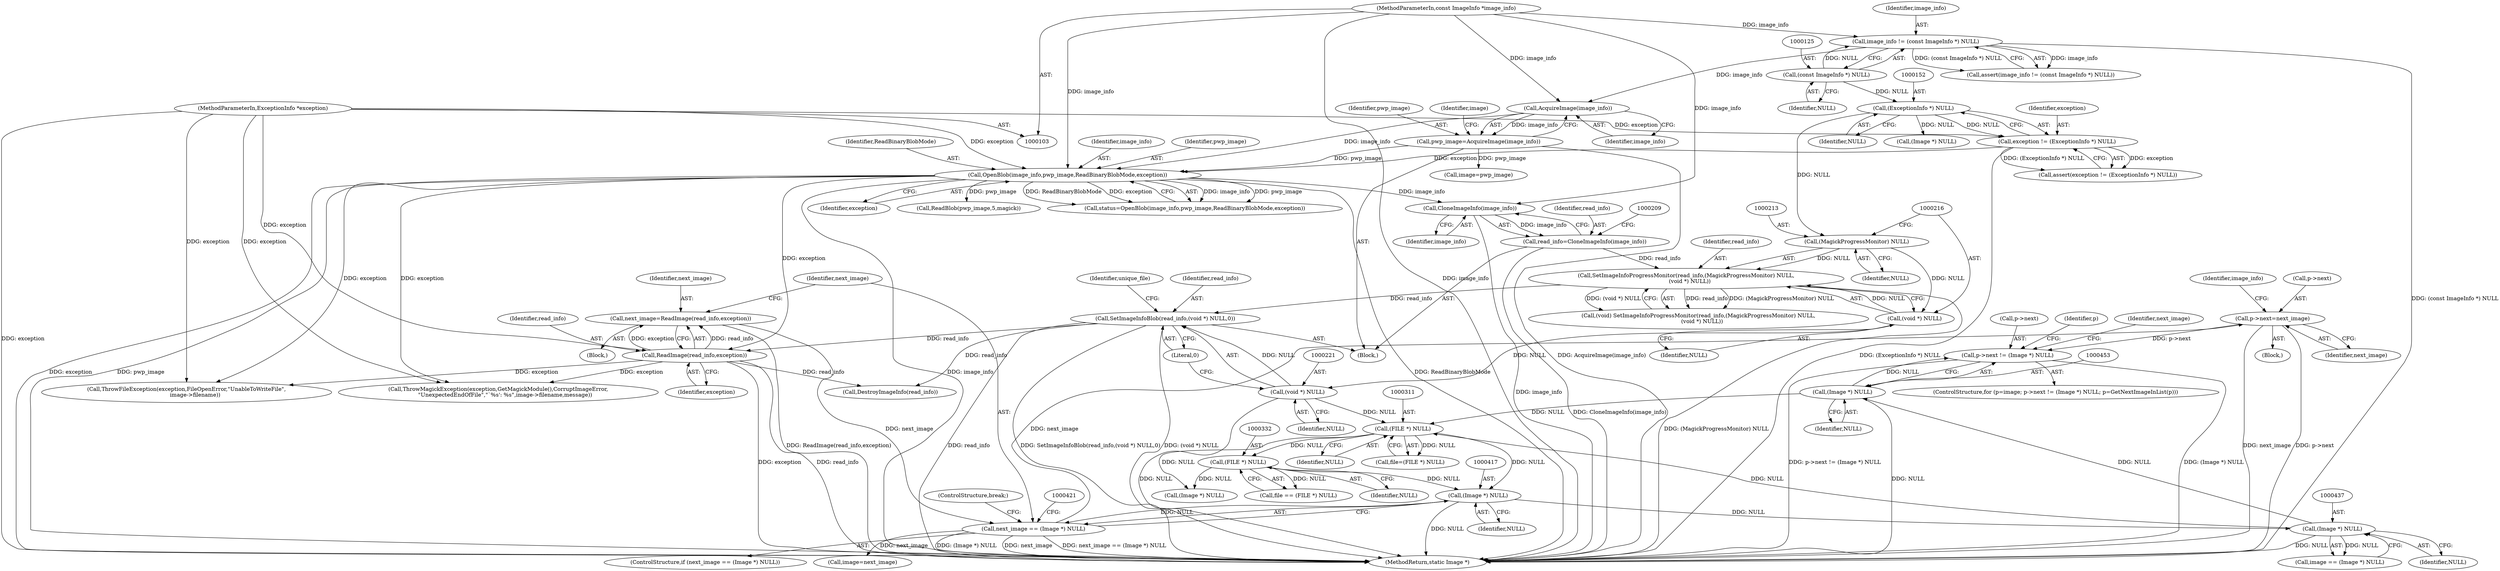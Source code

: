 digraph "0_ImageMagick_ecc03a2518c2b7dd375fde3a040fdae0bdf6a521@pointer" {
"1000473" [label="(Call,p->next=next_image)"];
"1000414" [label="(Call,next_image == (Image *) NULL)"];
"1000408" [label="(Call,next_image=ReadImage(read_info,exception))"];
"1000410" [label="(Call,ReadImage(read_info,exception))"];
"1000218" [label="(Call,SetImageInfoBlob(read_info,(void *) NULL,0))"];
"1000210" [label="(Call,SetImageInfoProgressMonitor(read_info,(MagickProgressMonitor) NULL,\n    (void *) NULL))"];
"1000204" [label="(Call,read_info=CloneImageInfo(image_info))"];
"1000206" [label="(Call,CloneImageInfo(image_info))"];
"1000169" [label="(Call,OpenBlob(image_info,pwp_image,ReadBinaryBlobMode,exception))"];
"1000162" [label="(Call,AcquireImage(image_info))"];
"1000122" [label="(Call,image_info != (const ImageInfo *) NULL)"];
"1000104" [label="(MethodParameterIn,const ImageInfo *image_info)"];
"1000124" [label="(Call,(const ImageInfo *) NULL)"];
"1000160" [label="(Call,pwp_image=AcquireImage(image_info))"];
"1000149" [label="(Call,exception != (ExceptionInfo *) NULL)"];
"1000105" [label="(MethodParameterIn,ExceptionInfo *exception)"];
"1000151" [label="(Call,(ExceptionInfo *) NULL)"];
"1000212" [label="(Call,(MagickProgressMonitor) NULL)"];
"1000215" [label="(Call,(void *) NULL)"];
"1000220" [label="(Call,(void *) NULL)"];
"1000416" [label="(Call,(Image *) NULL)"];
"1000310" [label="(Call,(FILE *) NULL)"];
"1000436" [label="(Call,(Image *) NULL)"];
"1000452" [label="(Call,(Image *) NULL)"];
"1000331" [label="(Call,(FILE *) NULL)"];
"1000448" [label="(Call,p->next != (Image *) NULL)"];
"1000204" [label="(Call,read_info=CloneImageInfo(image_info))"];
"1000124" [label="(Call,(const ImageInfo *) NULL)"];
"1000438" [label="(Identifier,NULL)"];
"1000443" [label="(Block,)"];
"1000416" [label="(Call,(Image *) NULL)"];
"1000473" [label="(Call,p->next=next_image)"];
"1000456" [label="(Identifier,p)"];
"1000312" [label="(Identifier,NULL)"];
"1000434" [label="(Call,image == (Image *) NULL)"];
"1000225" [label="(Identifier,unique_file)"];
"1000308" [label="(Call,file=(FILE *) NULL)"];
"1000172" [label="(Identifier,ReadBinaryBlobMode)"];
"1000179" [label="(Call,(Image *) NULL)"];
"1000222" [label="(Identifier,NULL)"];
"1000165" [label="(Identifier,image)"];
"1000173" [label="(Identifier,exception)"];
"1000329" [label="(Call,file == (FILE *) NULL)"];
"1000123" [label="(Identifier,image_info)"];
"1000212" [label="(Call,(MagickProgressMonitor) NULL)"];
"1000333" [label="(Identifier,NULL)"];
"1000439" [label="(Call,image=next_image)"];
"1000105" [label="(MethodParameterIn,ExceptionInfo *exception)"];
"1000162" [label="(Call,AcquireImage(image_info))"];
"1000418" [label="(Identifier,NULL)"];
"1000217" [label="(Identifier,NULL)"];
"1000415" [label="(Identifier,next_image)"];
"1000419" [label="(ControlStructure,break;)"];
"1000341" [label="(Call,ThrowFileException(exception,FileOpenError,\"UnableToWriteFile\",\n          image->filename))"];
"1000410" [label="(Call,ReadImage(read_info,exception))"];
"1000148" [label="(Call,assert(exception != (ExceptionInfo *) NULL))"];
"1000530" [label="(Call,DestroyImageInfo(read_info))"];
"1000153" [label="(Identifier,NULL)"];
"1000412" [label="(Identifier,exception)"];
"1000448" [label="(Call,p->next != (Image *) NULL)"];
"1000474" [label="(Call,p->next)"];
"1000444" [label="(ControlStructure,for (p=image; p->next != (Image *) NULL; p=GetNextImageInList(p)))"];
"1000104" [label="(MethodParameterIn,const ImageInfo *image_info)"];
"1000151" [label="(Call,(ExceptionInfo *) NULL)"];
"1000169" [label="(Call,OpenBlob(image_info,pwp_image,ReadBinaryBlobMode,exception))"];
"1000161" [label="(Identifier,pwp_image)"];
"1000452" [label="(Call,(Image *) NULL)"];
"1000409" [label="(Identifier,next_image)"];
"1000461" [label="(Identifier,next_image)"];
"1000184" [label="(Call,ReadBlob(pwp_image,5,magick))"];
"1000411" [label="(Identifier,read_info)"];
"1000211" [label="(Identifier,read_info)"];
"1000126" [label="(Identifier,NULL)"];
"1000170" [label="(Identifier,image_info)"];
"1000121" [label="(Call,assert(image_info != (const ImageInfo *) NULL))"];
"1000149" [label="(Call,exception != (ExceptionInfo *) NULL)"];
"1000163" [label="(Identifier,image_info)"];
"1000223" [label="(Literal,0)"];
"1000545" [label="(Call,ThrowMagickException(exception,GetMagickModule(),CorruptImageError,\n        \"UnexpectedEndOfFile\",\"`%s': %s\",image->filename,message))"];
"1000122" [label="(Call,image_info != (const ImageInfo *) NULL)"];
"1000449" [label="(Call,p->next)"];
"1000207" [label="(Identifier,image_info)"];
"1000414" [label="(Call,next_image == (Image *) NULL)"];
"1000477" [label="(Identifier,next_image)"];
"1000220" [label="(Call,(void *) NULL)"];
"1000150" [label="(Identifier,exception)"];
"1000436" [label="(Call,(Image *) NULL)"];
"1000218" [label="(Call,SetImageInfoBlob(read_info,(void *) NULL,0))"];
"1000454" [label="(Identifier,NULL)"];
"1000210" [label="(Call,SetImageInfoProgressMonitor(read_info,(MagickProgressMonitor) NULL,\n    (void *) NULL))"];
"1000164" [label="(Call,image=pwp_image)"];
"1000219" [label="(Identifier,read_info)"];
"1000408" [label="(Call,next_image=ReadImage(read_info,exception))"];
"1000171" [label="(Identifier,pwp_image)"];
"1000214" [label="(Identifier,NULL)"];
"1000205" [label="(Identifier,read_info)"];
"1000566" [label="(MethodReturn,static Image *)"];
"1000413" [label="(ControlStructure,if (next_image == (Image *) NULL))"];
"1000106" [label="(Block,)"];
"1000231" [label="(Block,)"];
"1000215" [label="(Call,(void *) NULL)"];
"1000206" [label="(Call,CloneImageInfo(image_info))"];
"1000331" [label="(Call,(FILE *) NULL)"];
"1000208" [label="(Call,(void) SetImageInfoProgressMonitor(read_info,(MagickProgressMonitor) NULL,\n    (void *) NULL))"];
"1000160" [label="(Call,pwp_image=AcquireImage(image_info))"];
"1000353" [label="(Call,(Image *) NULL)"];
"1000481" [label="(Identifier,image_info)"];
"1000167" [label="(Call,status=OpenBlob(image_info,pwp_image,ReadBinaryBlobMode,exception))"];
"1000310" [label="(Call,(FILE *) NULL)"];
"1000473" -> "1000443"  [label="AST: "];
"1000473" -> "1000477"  [label="CFG: "];
"1000474" -> "1000473"  [label="AST: "];
"1000477" -> "1000473"  [label="AST: "];
"1000481" -> "1000473"  [label="CFG: "];
"1000473" -> "1000566"  [label="DDG: p->next"];
"1000473" -> "1000566"  [label="DDG: next_image"];
"1000473" -> "1000448"  [label="DDG: p->next"];
"1000414" -> "1000473"  [label="DDG: next_image"];
"1000414" -> "1000413"  [label="AST: "];
"1000414" -> "1000416"  [label="CFG: "];
"1000415" -> "1000414"  [label="AST: "];
"1000416" -> "1000414"  [label="AST: "];
"1000419" -> "1000414"  [label="CFG: "];
"1000421" -> "1000414"  [label="CFG: "];
"1000414" -> "1000566"  [label="DDG: next_image == (Image *) NULL"];
"1000414" -> "1000566"  [label="DDG: (Image *) NULL"];
"1000414" -> "1000566"  [label="DDG: next_image"];
"1000408" -> "1000414"  [label="DDG: next_image"];
"1000416" -> "1000414"  [label="DDG: NULL"];
"1000414" -> "1000439"  [label="DDG: next_image"];
"1000408" -> "1000231"  [label="AST: "];
"1000408" -> "1000410"  [label="CFG: "];
"1000409" -> "1000408"  [label="AST: "];
"1000410" -> "1000408"  [label="AST: "];
"1000415" -> "1000408"  [label="CFG: "];
"1000408" -> "1000566"  [label="DDG: ReadImage(read_info,exception)"];
"1000410" -> "1000408"  [label="DDG: read_info"];
"1000410" -> "1000408"  [label="DDG: exception"];
"1000410" -> "1000412"  [label="CFG: "];
"1000411" -> "1000410"  [label="AST: "];
"1000412" -> "1000410"  [label="AST: "];
"1000410" -> "1000566"  [label="DDG: read_info"];
"1000410" -> "1000566"  [label="DDG: exception"];
"1000410" -> "1000341"  [label="DDG: exception"];
"1000218" -> "1000410"  [label="DDG: read_info"];
"1000169" -> "1000410"  [label="DDG: exception"];
"1000105" -> "1000410"  [label="DDG: exception"];
"1000410" -> "1000530"  [label="DDG: read_info"];
"1000410" -> "1000545"  [label="DDG: exception"];
"1000218" -> "1000106"  [label="AST: "];
"1000218" -> "1000223"  [label="CFG: "];
"1000219" -> "1000218"  [label="AST: "];
"1000220" -> "1000218"  [label="AST: "];
"1000223" -> "1000218"  [label="AST: "];
"1000225" -> "1000218"  [label="CFG: "];
"1000218" -> "1000566"  [label="DDG: read_info"];
"1000218" -> "1000566"  [label="DDG: SetImageInfoBlob(read_info,(void *) NULL,0)"];
"1000218" -> "1000566"  [label="DDG: (void *) NULL"];
"1000210" -> "1000218"  [label="DDG: read_info"];
"1000220" -> "1000218"  [label="DDG: NULL"];
"1000218" -> "1000530"  [label="DDG: read_info"];
"1000210" -> "1000208"  [label="AST: "];
"1000210" -> "1000215"  [label="CFG: "];
"1000211" -> "1000210"  [label="AST: "];
"1000212" -> "1000210"  [label="AST: "];
"1000215" -> "1000210"  [label="AST: "];
"1000208" -> "1000210"  [label="CFG: "];
"1000210" -> "1000566"  [label="DDG: (MagickProgressMonitor) NULL"];
"1000210" -> "1000208"  [label="DDG: read_info"];
"1000210" -> "1000208"  [label="DDG: (MagickProgressMonitor) NULL"];
"1000210" -> "1000208"  [label="DDG: (void *) NULL"];
"1000204" -> "1000210"  [label="DDG: read_info"];
"1000212" -> "1000210"  [label="DDG: NULL"];
"1000215" -> "1000210"  [label="DDG: NULL"];
"1000204" -> "1000106"  [label="AST: "];
"1000204" -> "1000206"  [label="CFG: "];
"1000205" -> "1000204"  [label="AST: "];
"1000206" -> "1000204"  [label="AST: "];
"1000209" -> "1000204"  [label="CFG: "];
"1000204" -> "1000566"  [label="DDG: CloneImageInfo(image_info)"];
"1000206" -> "1000204"  [label="DDG: image_info"];
"1000206" -> "1000207"  [label="CFG: "];
"1000207" -> "1000206"  [label="AST: "];
"1000206" -> "1000566"  [label="DDG: image_info"];
"1000169" -> "1000206"  [label="DDG: image_info"];
"1000104" -> "1000206"  [label="DDG: image_info"];
"1000169" -> "1000167"  [label="AST: "];
"1000169" -> "1000173"  [label="CFG: "];
"1000170" -> "1000169"  [label="AST: "];
"1000171" -> "1000169"  [label="AST: "];
"1000172" -> "1000169"  [label="AST: "];
"1000173" -> "1000169"  [label="AST: "];
"1000167" -> "1000169"  [label="CFG: "];
"1000169" -> "1000566"  [label="DDG: ReadBinaryBlobMode"];
"1000169" -> "1000566"  [label="DDG: exception"];
"1000169" -> "1000566"  [label="DDG: pwp_image"];
"1000169" -> "1000566"  [label="DDG: image_info"];
"1000169" -> "1000167"  [label="DDG: image_info"];
"1000169" -> "1000167"  [label="DDG: pwp_image"];
"1000169" -> "1000167"  [label="DDG: ReadBinaryBlobMode"];
"1000169" -> "1000167"  [label="DDG: exception"];
"1000162" -> "1000169"  [label="DDG: image_info"];
"1000104" -> "1000169"  [label="DDG: image_info"];
"1000160" -> "1000169"  [label="DDG: pwp_image"];
"1000149" -> "1000169"  [label="DDG: exception"];
"1000105" -> "1000169"  [label="DDG: exception"];
"1000169" -> "1000184"  [label="DDG: pwp_image"];
"1000169" -> "1000341"  [label="DDG: exception"];
"1000169" -> "1000545"  [label="DDG: exception"];
"1000162" -> "1000160"  [label="AST: "];
"1000162" -> "1000163"  [label="CFG: "];
"1000163" -> "1000162"  [label="AST: "];
"1000160" -> "1000162"  [label="CFG: "];
"1000162" -> "1000160"  [label="DDG: image_info"];
"1000122" -> "1000162"  [label="DDG: image_info"];
"1000104" -> "1000162"  [label="DDG: image_info"];
"1000122" -> "1000121"  [label="AST: "];
"1000122" -> "1000124"  [label="CFG: "];
"1000123" -> "1000122"  [label="AST: "];
"1000124" -> "1000122"  [label="AST: "];
"1000121" -> "1000122"  [label="CFG: "];
"1000122" -> "1000566"  [label="DDG: (const ImageInfo *) NULL"];
"1000122" -> "1000121"  [label="DDG: image_info"];
"1000122" -> "1000121"  [label="DDG: (const ImageInfo *) NULL"];
"1000104" -> "1000122"  [label="DDG: image_info"];
"1000124" -> "1000122"  [label="DDG: NULL"];
"1000104" -> "1000103"  [label="AST: "];
"1000104" -> "1000566"  [label="DDG: image_info"];
"1000124" -> "1000126"  [label="CFG: "];
"1000125" -> "1000124"  [label="AST: "];
"1000126" -> "1000124"  [label="AST: "];
"1000124" -> "1000151"  [label="DDG: NULL"];
"1000160" -> "1000106"  [label="AST: "];
"1000161" -> "1000160"  [label="AST: "];
"1000165" -> "1000160"  [label="CFG: "];
"1000160" -> "1000566"  [label="DDG: AcquireImage(image_info)"];
"1000160" -> "1000164"  [label="DDG: pwp_image"];
"1000149" -> "1000148"  [label="AST: "];
"1000149" -> "1000151"  [label="CFG: "];
"1000150" -> "1000149"  [label="AST: "];
"1000151" -> "1000149"  [label="AST: "];
"1000148" -> "1000149"  [label="CFG: "];
"1000149" -> "1000566"  [label="DDG: (ExceptionInfo *) NULL"];
"1000149" -> "1000148"  [label="DDG: exception"];
"1000149" -> "1000148"  [label="DDG: (ExceptionInfo *) NULL"];
"1000105" -> "1000149"  [label="DDG: exception"];
"1000151" -> "1000149"  [label="DDG: NULL"];
"1000105" -> "1000103"  [label="AST: "];
"1000105" -> "1000566"  [label="DDG: exception"];
"1000105" -> "1000341"  [label="DDG: exception"];
"1000105" -> "1000545"  [label="DDG: exception"];
"1000151" -> "1000153"  [label="CFG: "];
"1000152" -> "1000151"  [label="AST: "];
"1000153" -> "1000151"  [label="AST: "];
"1000151" -> "1000179"  [label="DDG: NULL"];
"1000151" -> "1000212"  [label="DDG: NULL"];
"1000212" -> "1000214"  [label="CFG: "];
"1000213" -> "1000212"  [label="AST: "];
"1000214" -> "1000212"  [label="AST: "];
"1000216" -> "1000212"  [label="CFG: "];
"1000212" -> "1000215"  [label="DDG: NULL"];
"1000215" -> "1000217"  [label="CFG: "];
"1000216" -> "1000215"  [label="AST: "];
"1000217" -> "1000215"  [label="AST: "];
"1000215" -> "1000220"  [label="DDG: NULL"];
"1000220" -> "1000222"  [label="CFG: "];
"1000221" -> "1000220"  [label="AST: "];
"1000222" -> "1000220"  [label="AST: "];
"1000223" -> "1000220"  [label="CFG: "];
"1000220" -> "1000566"  [label="DDG: NULL"];
"1000220" -> "1000310"  [label="DDG: NULL"];
"1000416" -> "1000418"  [label="CFG: "];
"1000417" -> "1000416"  [label="AST: "];
"1000418" -> "1000416"  [label="AST: "];
"1000416" -> "1000566"  [label="DDG: NULL"];
"1000310" -> "1000416"  [label="DDG: NULL"];
"1000331" -> "1000416"  [label="DDG: NULL"];
"1000416" -> "1000436"  [label="DDG: NULL"];
"1000310" -> "1000308"  [label="AST: "];
"1000310" -> "1000312"  [label="CFG: "];
"1000311" -> "1000310"  [label="AST: "];
"1000312" -> "1000310"  [label="AST: "];
"1000308" -> "1000310"  [label="CFG: "];
"1000310" -> "1000308"  [label="DDG: NULL"];
"1000436" -> "1000310"  [label="DDG: NULL"];
"1000452" -> "1000310"  [label="DDG: NULL"];
"1000310" -> "1000331"  [label="DDG: NULL"];
"1000310" -> "1000353"  [label="DDG: NULL"];
"1000436" -> "1000434"  [label="AST: "];
"1000436" -> "1000438"  [label="CFG: "];
"1000437" -> "1000436"  [label="AST: "];
"1000438" -> "1000436"  [label="AST: "];
"1000434" -> "1000436"  [label="CFG: "];
"1000436" -> "1000566"  [label="DDG: NULL"];
"1000436" -> "1000434"  [label="DDG: NULL"];
"1000436" -> "1000452"  [label="DDG: NULL"];
"1000452" -> "1000448"  [label="AST: "];
"1000452" -> "1000454"  [label="CFG: "];
"1000453" -> "1000452"  [label="AST: "];
"1000454" -> "1000452"  [label="AST: "];
"1000448" -> "1000452"  [label="CFG: "];
"1000452" -> "1000566"  [label="DDG: NULL"];
"1000452" -> "1000448"  [label="DDG: NULL"];
"1000331" -> "1000329"  [label="AST: "];
"1000331" -> "1000333"  [label="CFG: "];
"1000332" -> "1000331"  [label="AST: "];
"1000333" -> "1000331"  [label="AST: "];
"1000329" -> "1000331"  [label="CFG: "];
"1000331" -> "1000329"  [label="DDG: NULL"];
"1000331" -> "1000353"  [label="DDG: NULL"];
"1000448" -> "1000444"  [label="AST: "];
"1000449" -> "1000448"  [label="AST: "];
"1000456" -> "1000448"  [label="CFG: "];
"1000461" -> "1000448"  [label="CFG: "];
"1000448" -> "1000566"  [label="DDG: (Image *) NULL"];
"1000448" -> "1000566"  [label="DDG: p->next != (Image *) NULL"];
}
